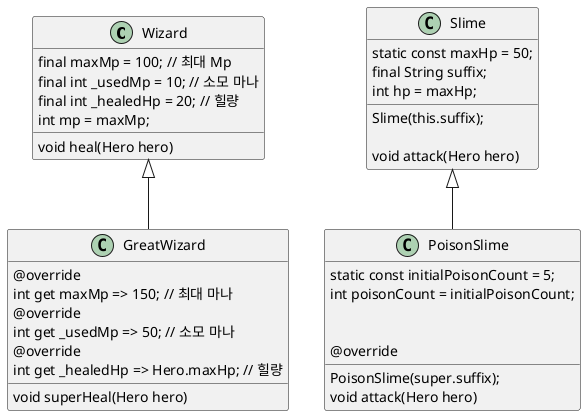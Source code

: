@startuml

scale 1

class Wizard {
  final maxMp = 100; // 최대 Mp
  final int _usedMp = 10; // 소모 마나
  final int _healedHp = 20; // 힐량
  int mp = maxMp;

  void heal(Hero hero)
}

class GreatWizard extends Wizard {
  @override
  int get maxMp => 150; // 최대 마나
  @override
  int get _usedMp => 50; // 소모 마나
  @override
  int get _healedHp => Hero.maxHp; // 힐량

  void superHeal(Hero hero)
}

class Slime {
  static const maxHp = 50;
  final String suffix;
  int hp = maxHp;

  Slime(this.suffix);

  void attack(Hero hero)
}

class PoisonSlime extends Slime {
  static const initialPoisonCount = 5;
  int poisonCount = initialPoisonCount;

  PoisonSlime(super.suffix);

  @override
  void attack(Hero hero)
}

@enduml
